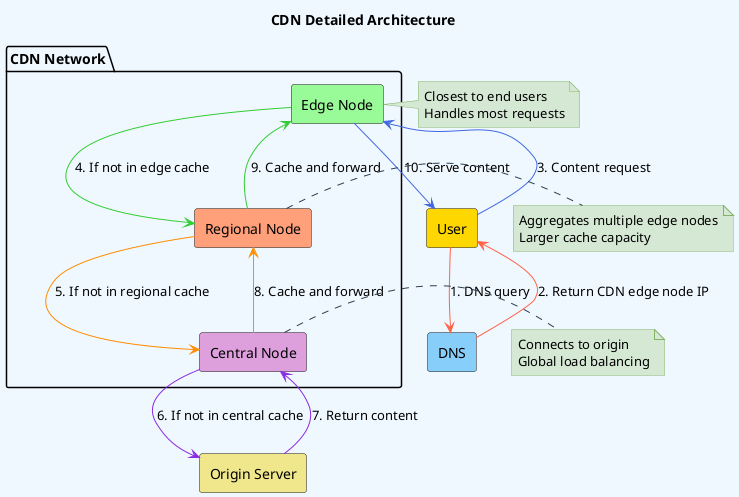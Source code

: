 @startuml CDN Detailed Architecture
!define RECTANGLE class

skinparam backgroundColor #F0F8FF
skinparam handwritten false
skinparam defaultFontName Arial
skinparam ArrowColor #2C3E50
skinparam NoteBackgroundColor #D5E8D4
skinparam NoteBorderColor #82B366

title CDN Detailed Architecture

rectangle "User" as user #FFD700
rectangle "DNS" as dns #87CEFA

package "CDN Network" {
    rectangle "Edge Node" as edge #98FB98
    rectangle "Regional Node" as regional #FFA07A
    rectangle "Central Node" as central #DDA0DD
}

rectangle "Origin Server" as origin #F0E68C

user -[#FF6347]-> dns : 1. DNS query
dns -[#FF6347]-> user : 2. Return CDN edge node IP
user -[#4169E1]-> edge : 3. Content request
edge -[#32CD32]-> regional : 4. If not in edge cache
regional -[#FF8C00]-> central : 5. If not in regional cache
central -[#8A2BE2]-> origin : 6. If not in central cache
origin -[#8A2BE2]-> central : 7. Return content
central -[#FF8C00]-> regional : 8. Cache and forward
regional -[#32CD32]-> edge : 9. Cache and forward
edge -[#4169E1]-> user : 10. Serve content

note right of edge
  Closest to end users
  Handles most requests
end note

note right of regional
  Aggregates multiple edge nodes
  Larger cache capacity
end note

note right of central
  Connects to origin
  Global load balancing
end note

@enduml

